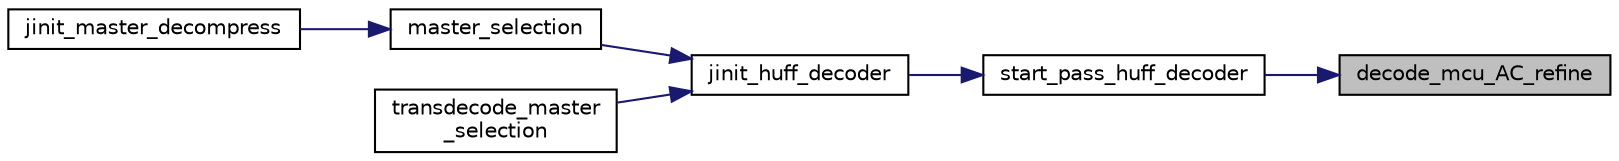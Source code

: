 digraph "decode_mcu_AC_refine"
{
 // LATEX_PDF_SIZE
  bgcolor="transparent";
  edge [fontname="Helvetica",fontsize="10",labelfontname="Helvetica",labelfontsize="10"];
  node [fontname="Helvetica",fontsize="10",shape=record];
  rankdir="RL";
  Node18 [label="decode_mcu_AC_refine",height=0.2,width=0.4,color="black", fillcolor="grey75", style="filled", fontcolor="black",tooltip=" "];
  Node18 -> Node19 [dir="back",color="midnightblue",fontsize="10",style="solid"];
  Node19 [label="start_pass_huff_decoder",height=0.2,width=0.4,color="black",URL="$jdhuff_8c.html#ac8c2367c6fcbc37bf85ae308b9205957",tooltip=" "];
  Node19 -> Node20 [dir="back",color="midnightblue",fontsize="10",style="solid"];
  Node20 [label="jinit_huff_decoder",height=0.2,width=0.4,color="black",URL="$jdhuff_8c.html#a499c7dbe17fbded1a5249083607a97d5",tooltip=" "];
  Node20 -> Node21 [dir="back",color="midnightblue",fontsize="10",style="solid"];
  Node21 [label="master_selection",height=0.2,width=0.4,color="black",URL="$jdmaster_8c.html#a440a4f3af47f35f6dd2a353329bc3baf",tooltip=" "];
  Node21 -> Node22 [dir="back",color="midnightblue",fontsize="10",style="solid"];
  Node22 [label="jinit_master_decompress",height=0.2,width=0.4,color="black",URL="$jdmaster_8c.html#a103160e5ec5fd80c654e74f633b14818",tooltip=" "];
  Node20 -> Node23 [dir="back",color="midnightblue",fontsize="10",style="solid"];
  Node23 [label="transdecode_master\l_selection",height=0.2,width=0.4,color="black",URL="$jdtrans_8c.html#a16d68f98db8a777ad657673ad118d279",tooltip=" "];
}
